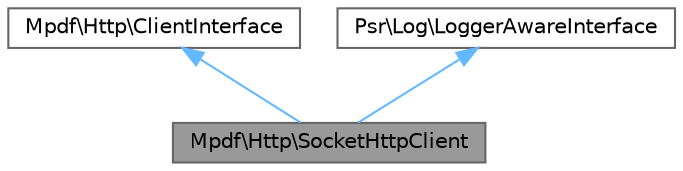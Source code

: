 digraph "Mpdf\Http\SocketHttpClient"
{
 // LATEX_PDF_SIZE
  bgcolor="transparent";
  edge [fontname=Helvetica,fontsize=10,labelfontname=Helvetica,labelfontsize=10];
  node [fontname=Helvetica,fontsize=10,shape=box,height=0.2,width=0.4];
  Node1 [id="Node000001",label="Mpdf\\Http\\SocketHttpClient",height=0.2,width=0.4,color="gray40", fillcolor="grey60", style="filled", fontcolor="black",tooltip=" "];
  Node2 -> Node1 [id="edge1_Node000001_Node000002",dir="back",color="steelblue1",style="solid",tooltip=" "];
  Node2 [id="Node000002",label="Mpdf\\Http\\ClientInterface",height=0.2,width=0.4,color="gray40", fillcolor="white", style="filled",URL="$interfaceMpdf_1_1Http_1_1ClientInterface.html",tooltip=" "];
  Node3 -> Node1 [id="edge2_Node000001_Node000003",dir="back",color="steelblue1",style="solid",tooltip=" "];
  Node3 [id="Node000003",label="Psr\\Log\\LoggerAwareInterface",height=0.2,width=0.4,color="gray40", fillcolor="white", style="filled",URL="$interfacePsr_1_1Log_1_1LoggerAwareInterface.html",tooltip=" "];
}
